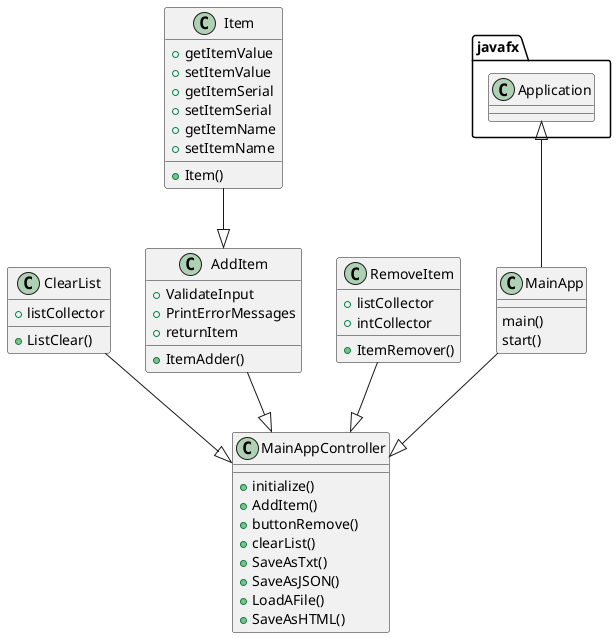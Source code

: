 @startuml

class MainApp{
    main()
    start()
}

class ClearList{
    +listCollector
    +ListClear()
}
class AddItem{
    +ItemAdder()
    +ValidateInput
    +PrintErrorMessages
    +returnItem
}
class Item{
    +Item()
    +getItemValue
    +setItemValue
    +getItemSerial
    +setItemSerial
    +getItemName
    +setItemName
}
class RemoveItem{
    +listCollector
    +intCollector
    +ItemRemover()
}
class MainAppController{
    +initialize()
    +AddItem()
    +buttonRemove()
    +clearList()
    +SaveAsTxt()
    +SaveAsJSON()
    +LoadAFile()
    +SaveAsHTML()
}
javafx.Application <|-- MainApp

MainApp --|> MainAppController
AddItem --|> MainAppController
Item --|> AddItem
ClearList --|> MainAppController
RemoveItem --|> MainAppController


@enduml